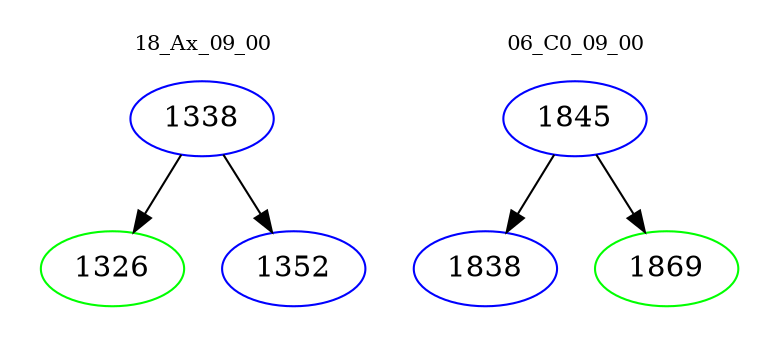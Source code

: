 digraph{
subgraph cluster_0 {
color = white
label = "18_Ax_09_00";
fontsize=10;
T0_1338 [label="1338", color="blue"]
T0_1338 -> T0_1326 [color="black"]
T0_1326 [label="1326", color="green"]
T0_1338 -> T0_1352 [color="black"]
T0_1352 [label="1352", color="blue"]
}
subgraph cluster_1 {
color = white
label = "06_C0_09_00";
fontsize=10;
T1_1845 [label="1845", color="blue"]
T1_1845 -> T1_1838 [color="black"]
T1_1838 [label="1838", color="blue"]
T1_1845 -> T1_1869 [color="black"]
T1_1869 [label="1869", color="green"]
}
}
